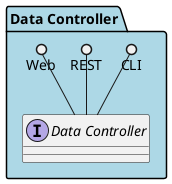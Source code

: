 @startuml



package "Data Controller" #lightblue {

    interface "Data Controller" as i {
    
    }


    CLI ()-- i
    REST ()-- i
    Web ()-- i
    


}

@enduml
